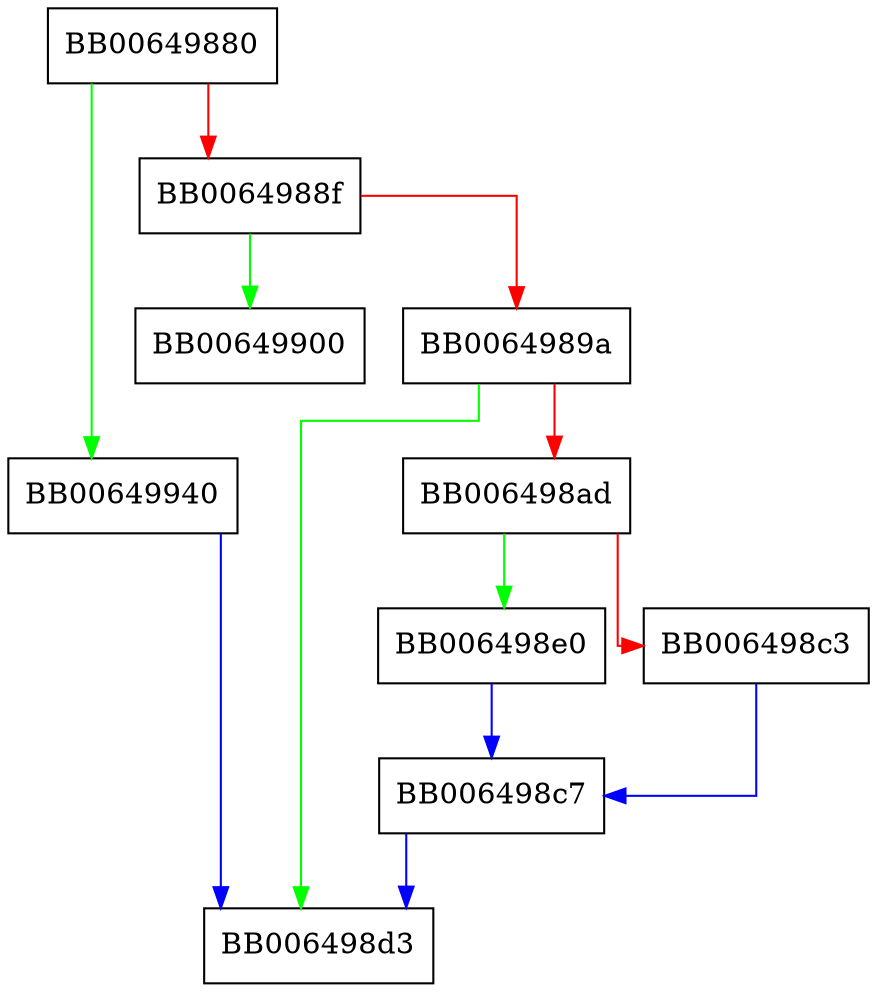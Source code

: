 digraph OPENSSL_sk_unshift {
  node [shape="box"];
  graph [splines=ortho];
  BB00649880 -> BB00649940 [color="green"];
  BB00649880 -> BB0064988f [color="red"];
  BB0064988f -> BB00649900 [color="green"];
  BB0064988f -> BB0064989a [color="red"];
  BB0064989a -> BB006498d3 [color="green"];
  BB0064989a -> BB006498ad [color="red"];
  BB006498ad -> BB006498e0 [color="green"];
  BB006498ad -> BB006498c3 [color="red"];
  BB006498c3 -> BB006498c7 [color="blue"];
  BB006498c7 -> BB006498d3 [color="blue"];
  BB006498e0 -> BB006498c7 [color="blue"];
  BB00649940 -> BB006498d3 [color="blue"];
}